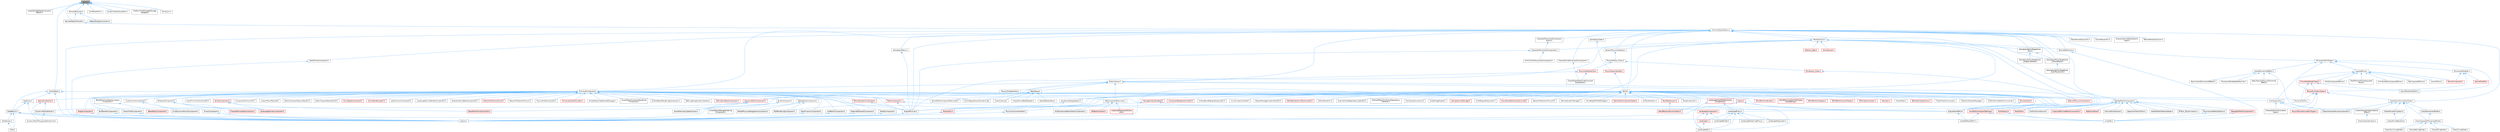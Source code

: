 digraph "Async.h"
{
 // INTERACTIVE_SVG=YES
 // LATEX_PDF_SIZE
  bgcolor="transparent";
  edge [fontname=Helvetica,fontsize=10,labelfontname=Helvetica,labelfontsize=10];
  node [fontname=Helvetica,fontsize=10,shape=box,height=0.2,width=0.4];
  Node1 [id="Node000001",label="Async.h",height=0.2,width=0.4,color="gray40", fillcolor="grey60", style="filled", fontcolor="black",tooltip=" "];
  Node1 -> Node2 [id="edge1_Node000001_Node000002",dir="back",color="steelblue1",style="solid",tooltip=" "];
  Node2 [id="Node000002",label="AssetDataTagMapSerialization\lDetails.h",height=0.2,width=0.4,color="grey40", fillcolor="white", style="filled",URL="$d5/d67/AssetDataTagMapSerializationDetails_8h.html",tooltip=" "];
  Node1 -> Node3 [id="edge2_Node000001_Node000003",dir="back",color="steelblue1",style="solid",tooltip=" "];
  Node3 [id="Node000003",label="CoreUObject.h",height=0.2,width=0.4,color="grey40", fillcolor="white", style="filled",URL="$d0/ded/CoreUObject_8h.html",tooltip=" "];
  Node3 -> Node4 [id="edge3_Node000003_Node000004",dir="back",color="steelblue1",style="solid",tooltip=" "];
  Node4 [id="Node000004",label="Engine.h",height=0.2,width=0.4,color="grey40", fillcolor="white", style="filled",URL="$d1/d34/Public_2Engine_8h.html",tooltip=" "];
  Node3 -> Node5 [id="edge4_Node000003_Node000005",dir="back",color="steelblue1",style="solid",tooltip=" "];
  Node5 [id="Node000005",label="EngineMinimal.h",height=0.2,width=0.4,color="grey40", fillcolor="white", style="filled",URL="$d0/d2c/EngineMinimal_8h.html",tooltip=" "];
  Node5 -> Node4 [id="edge5_Node000005_Node000004",dir="back",color="steelblue1",style="solid",tooltip=" "];
  Node3 -> Node6 [id="edge6_Node000003_Node000006",dir="back",color="steelblue1",style="solid",tooltip=" "];
  Node6 [id="Node000006",label="SlateBasics.h",height=0.2,width=0.4,color="grey40", fillcolor="white", style="filled",URL="$da/d2f/SlateBasics_8h.html",tooltip=" "];
  Node6 -> Node4 [id="edge7_Node000006_Node000004",dir="back",color="steelblue1",style="solid",tooltip=" "];
  Node6 -> Node7 [id="edge8_Node000006_Node000007",dir="back",color="steelblue1",style="solid",tooltip=" "];
  Node7 [id="Node000007",label="Slate.h",height=0.2,width=0.4,color="grey40", fillcolor="white", style="filled",URL="$d2/dc0/Slate_8h.html",tooltip=" "];
  Node6 -> Node8 [id="edge9_Node000006_Node000008",dir="back",color="steelblue1",style="solid",tooltip=" "];
  Node8 [id="Node000008",label="SlateExtras.h",height=0.2,width=0.4,color="grey40", fillcolor="white", style="filled",URL="$d8/dec/SlateExtras_8h.html",tooltip=" "];
  Node8 -> Node7 [id="edge10_Node000008_Node000007",dir="back",color="steelblue1",style="solid",tooltip=" "];
  Node6 -> Node9 [id="edge11_Node000006_Node000009",dir="back",color="steelblue1",style="solid",tooltip=" "];
  Node9 [id="Node000009",label="UnrealEd.h",height=0.2,width=0.4,color="grey40", fillcolor="white", style="filled",URL="$d2/d5f/UnrealEd_8h.html",tooltip=" "];
  Node3 -> Node10 [id="edge12_Node000003_Node000010",dir="back",color="steelblue1",style="solid",tooltip=" "];
  Node10 [id="Node000010",label="SlateCore.h",height=0.2,width=0.4,color="grey40", fillcolor="white", style="filled",URL="$dc/d03/SlateCore_8h.html",tooltip=" "];
  Node10 -> Node4 [id="edge13_Node000010_Node000004",dir="back",color="steelblue1",style="solid",tooltip=" "];
  Node10 -> Node6 [id="edge14_Node000010_Node000006",dir="back",color="steelblue1",style="solid",tooltip=" "];
  Node1 -> Node11 [id="edge15_Node000001_Node000011",dir="back",color="steelblue1",style="solid",tooltip=" "];
  Node11 [id="Node000011",label="CoroParallelFor.h",height=0.2,width=0.4,color="grey40", fillcolor="white", style="filled",URL="$d2/d05/CoroParallelFor_8h.html",tooltip=" "];
  Node1 -> Node12 [id="edge16_Node000001_Node000012",dir="back",color="steelblue1",style="solid",tooltip=" "];
  Node12 [id="Node000012",label="DynamicMeshSculptTool.h",height=0.2,width=0.4,color="grey40", fillcolor="white", style="filled",URL="$d6/d16/DynamicMeshSculptTool_8h.html",tooltip=" "];
  Node1 -> Node13 [id="edge17_Node000001_Node000013",dir="back",color="steelblue1",style="solid",tooltip=" "];
  Node13 [id="Node000013",label="IPlatformFileManagedStorage\lWrapper.h",height=0.2,width=0.4,color="grey40", fillcolor="white", style="filled",URL="$db/d2e/IPlatformFileManagedStorageWrapper_8h.html",tooltip=" "];
  Node1 -> Node14 [id="edge18_Node000001_Node000014",dir="back",color="steelblue1",style="solid",tooltip=" "];
  Node14 [id="Node000014",label="RemoteExecutor.h",height=0.2,width=0.4,color="grey40", fillcolor="white", style="filled",URL="$d4/dbc/RemoteExecutor_8h.html",tooltip=" "];
  Node14 -> Node15 [id="edge19_Node000014_Node000015",dir="back",color="steelblue1",style="solid",tooltip=" "];
  Node15 [id="Node000015",label="RemoteObjectTransfer.h",height=0.2,width=0.4,color="grey40", fillcolor="white", style="filled",URL="$df/d26/RemoteObjectTransfer_8h.html",tooltip=" "];
  Node15 -> Node16 [id="edge20_Node000015_Node000016",dir="back",color="steelblue1",style="solid",tooltip=" "];
  Node16 [id="Node000016",label="CollisionQueryParams.h",height=0.2,width=0.4,color="grey40", fillcolor="white", style="filled",URL="$d0/d44/CollisionQueryParams_8h.html",tooltip=" "];
  Node16 -> Node17 [id="edge21_Node000016_Node000017",dir="back",color="steelblue1",style="solid",tooltip=" "];
  Node17 [id="Node000017",label="BodyInstance.h",height=0.2,width=0.4,color="grey40", fillcolor="white", style="filled",URL="$d3/d42/BodyInstance_8h.html",tooltip=" "];
  Node17 -> Node18 [id="edge22_Node000017_Node000018",dir="back",color="steelblue1",style="solid",tooltip=" "];
  Node18 [id="Node000018",label="BodySetup.h",height=0.2,width=0.4,color="grey40", fillcolor="white", style="filled",URL="$d8/d7b/BodySetup_8h.html",tooltip=" "];
  Node18 -> Node19 [id="edge23_Node000018_Node000019",dir="back",color="steelblue1",style="solid",tooltip=" "];
  Node19 [id="Node000019",label="ChaosCooking.h",height=0.2,width=0.4,color="grey40", fillcolor="white", style="filled",URL="$de/d88/ChaosCooking_8h.html",tooltip=" "];
  Node18 -> Node20 [id="edge24_Node000018_Node000020",dir="back",color="steelblue1",style="solid",tooltip=" "];
  Node20 [id="Node000020",label="ChaosDerivedDataReader.h",height=0.2,width=0.4,color="grey40", fillcolor="white", style="filled",URL="$de/d70/ChaosDerivedDataReader_8h.html",tooltip=" "];
  Node18 -> Node21 [id="edge25_Node000018_Node000021",dir="back",color="steelblue1",style="solid",tooltip=" "];
  Node21 [id="Node000021",label="DynamicMeshComponent.h",height=0.2,width=0.4,color="red", fillcolor="#FFF0F0", style="filled",URL="$d8/d66/DynamicMeshComponent_8h.html",tooltip=" "];
  Node21 -> Node29 [id="edge26_Node000021_Node000029",dir="back",color="steelblue1",style="solid",tooltip=" "];
  Node29 [id="Node000029",label="DynamicMeshSelector.h",height=0.2,width=0.4,color="grey40", fillcolor="white", style="filled",URL="$dc/d01/DynamicMeshSelector_8h.html",tooltip=" "];
  Node29 -> Node30 [id="edge27_Node000029_Node000030",dir="back",color="steelblue1",style="solid",tooltip=" "];
  Node30 [id="Node000030",label="DynamicMeshPolygroupTransformer.h",height=0.2,width=0.4,color="grey40", fillcolor="white", style="filled",URL="$dc/db2/DynamicMeshPolygroupTransformer_8h.html",tooltip=" "];
  Node21 -> Node93 [id="edge28_Node000021_Node000093",dir="back",color="steelblue1",style="solid",tooltip=" "];
  Node93 [id="Node000093",label="SceneGeometrySpatialCache.h",height=0.2,width=0.4,color="grey40", fillcolor="white", style="filled",URL="$d6/d6f/SceneGeometrySpatialCache_8h.html",tooltip=" "];
  Node18 -> Node94 [id="edge29_Node000018_Node000094",dir="back",color="steelblue1",style="solid",tooltip=" "];
  Node94 [id="Node000094",label="SkeletalBodySetup.h",height=0.2,width=0.4,color="grey40", fillcolor="white", style="filled",URL="$dc/dbc/SkeletalBodySetup_8h.html",tooltip=" "];
  Node17 -> Node95 [id="edge30_Node000017_Node000095",dir="back",color="steelblue1",style="solid",tooltip=" "];
  Node95 [id="Node000095",label="EngineSharedPCH.h",height=0.2,width=0.4,color="grey40", fillcolor="white", style="filled",URL="$dc/dbb/EngineSharedPCH_8h.html",tooltip=" "];
  Node95 -> Node96 [id="edge31_Node000095_Node000096",dir="back",color="steelblue1",style="solid",tooltip=" "];
  Node96 [id="Node000096",label="UnrealEdSharedPCH.h",height=0.2,width=0.4,color="grey40", fillcolor="white", style="filled",URL="$d1/de6/UnrealEdSharedPCH_8h.html",tooltip=" "];
  Node17 -> Node97 [id="edge32_Node000017_Node000097",dir="back",color="steelblue1",style="solid",tooltip=" "];
  Node97 [id="Node000097",label="ISMComponentDescriptor.h",height=0.2,width=0.4,color="grey40", fillcolor="white", style="filled",URL="$dd/d82/ISMComponentDescriptor_8h.html",tooltip=" "];
  Node97 -> Node98 [id="edge33_Node000097_Node000098",dir="back",color="steelblue1",style="solid",tooltip=" "];
  Node98 [id="Node000098",label="HLODInstancedStaticMeshComponent.h",height=0.2,width=0.4,color="grey40", fillcolor="white", style="filled",URL="$dd/d88/HLODInstancedStaticMeshComponent_8h.html",tooltip=" "];
  Node97 -> Node99 [id="edge34_Node000097_Node000099",dir="back",color="steelblue1",style="solid",tooltip=" "];
  Node99 [id="Node000099",label="ISMPartitionActor.h",height=0.2,width=0.4,color="red", fillcolor="#FFF0F0", style="filled",URL="$d8/dac/ISMPartitionActor_8h.html",tooltip=" "];
  Node97 -> Node101 [id="edge35_Node000097_Node000101",dir="back",color="steelblue1",style="solid",tooltip=" "];
  Node101 [id="Node000101",label="InstancedPlacementClient\lInfo.h",height=0.2,width=0.4,color="red", fillcolor="#FFF0F0", style="filled",URL="$d0/d12/InstancedPlacementClientInfo_8h.html",tooltip=" "];
  Node17 -> Node103 [id="edge36_Node000017_Node000103",dir="back",color="steelblue1",style="solid",tooltip=" "];
  Node103 [id="Node000103",label="LandscapeProxy.h",height=0.2,width=0.4,color="grey40", fillcolor="white", style="filled",URL="$db/dae/LandscapeProxy_8h.html",tooltip=" "];
  Node103 -> Node104 [id="edge37_Node000103_Node000104",dir="back",color="steelblue1",style="solid",tooltip=" "];
  Node104 [id="Node000104",label="Landscape.h",height=0.2,width=0.4,color="red", fillcolor="#FFF0F0", style="filled",URL="$d5/dd6/Landscape_8h.html",tooltip=" "];
  Node104 -> Node105 [id="edge38_Node000104_Node000105",dir="back",color="steelblue1",style="solid",tooltip=" "];
  Node105 [id="Node000105",label="LandscapeEdit.h",height=0.2,width=0.4,color="grey40", fillcolor="white", style="filled",URL="$df/d61/LandscapeEdit_8h.html",tooltip=" "];
  Node103 -> Node105 [id="edge39_Node000103_Node000105",dir="back",color="steelblue1",style="solid",tooltip=" "];
  Node103 -> Node110 [id="edge40_Node000103_Node000110",dir="back",color="steelblue1",style="solid",tooltip=" "];
  Node110 [id="Node000110",label="LandscapeRender.h",height=0.2,width=0.4,color="grey40", fillcolor="white", style="filled",URL="$df/d67/LandscapeRender_8h.html",tooltip=" "];
  Node103 -> Node111 [id="edge41_Node000103_Node000111",dir="back",color="steelblue1",style="solid",tooltip=" "];
  Node111 [id="Node000111",label="LandscapeStreamingProxy.h",height=0.2,width=0.4,color="grey40", fillcolor="white", style="filled",URL="$de/d5a/LandscapeStreamingProxy_8h.html",tooltip=" "];
  Node103 -> Node112 [id="edge42_Node000103_Node000112",dir="back",color="steelblue1",style="solid",tooltip=" "];
  Node112 [id="Node000112",label="LandscapeSubsystem.h",height=0.2,width=0.4,color="grey40", fillcolor="white", style="filled",URL="$d7/ddd/LandscapeSubsystem_8h.html",tooltip=" "];
  Node17 -> Node113 [id="edge43_Node000017_Node000113",dir="back",color="steelblue1",style="solid",tooltip=" "];
  Node113 [id="Node000113",label="PhysicsThreadLibrary.h",height=0.2,width=0.4,color="grey40", fillcolor="white", style="filled",URL="$dd/df6/PhysicsThreadLibrary_8h.html",tooltip=" "];
  Node17 -> Node114 [id="edge44_Node000017_Node000114",dir="back",color="steelblue1",style="solid",tooltip=" "];
  Node114 [id="Node000114",label="PrimitiveComponent.h",height=0.2,width=0.4,color="grey40", fillcolor="white", style="filled",URL="$df/d9f/PrimitiveComponent_8h.html",tooltip=" "];
  Node114 -> Node115 [id="edge45_Node000114_Node000115",dir="back",color="steelblue1",style="solid",tooltip=" "];
  Node115 [id="Node000115",label="ActorPrimitiveColorHandler.h",height=0.2,width=0.4,color="grey40", fillcolor="white", style="filled",URL="$d4/d72/ActorPrimitiveColorHandler_8h.html",tooltip=" "];
  Node114 -> Node116 [id="edge46_Node000114_Node000116",dir="back",color="steelblue1",style="solid",tooltip=" "];
  Node116 [id="Node000116",label="ArrowComponent.h",height=0.2,width=0.4,color="grey40", fillcolor="white", style="filled",URL="$db/d35/ArrowComponent_8h.html",tooltip=" "];
  Node116 -> Node4 [id="edge47_Node000116_Node000004",dir="back",color="steelblue1",style="solid",tooltip=" "];
  Node114 -> Node117 [id="edge48_Node000114_Node000117",dir="back",color="steelblue1",style="solid",tooltip=" "];
  Node117 [id="Node000117",label="AsyncRegisterLevelContext.cpp",height=0.2,width=0.4,color="grey40", fillcolor="white", style="filled",URL="$da/df8/AsyncRegisterLevelContext_8cpp.html",tooltip=" "];
  Node114 -> Node118 [id="edge49_Node000114_Node000118",dir="back",color="steelblue1",style="solid",tooltip=" "];
  Node118 [id="Node000118",label="BakedShallowWaterSimulation\lComponent.h",height=0.2,width=0.4,color="grey40", fillcolor="white", style="filled",URL="$d4/dbc/BakedShallowWaterSimulationComponent_8h.html",tooltip=" "];
  Node118 -> Node119 [id="edge50_Node000118_Node000119",dir="back",color="steelblue1",style="solid",tooltip=" "];
  Node119 [id="Node000119",label="WaterBodyComponent.h",height=0.2,width=0.4,color="red", fillcolor="#FFF0F0", style="filled",URL="$db/d59/WaterBodyComponent_8h.html",tooltip=" "];
  Node114 -> Node132 [id="edge51_Node000114_Node000132",dir="back",color="steelblue1",style="solid",tooltip=" "];
  Node132 [id="Node000132",label="BillboardComponent.h",height=0.2,width=0.4,color="grey40", fillcolor="white", style="filled",URL="$db/d72/BillboardComponent_8h.html",tooltip=" "];
  Node132 -> Node133 [id="edge52_Node000132_Node000133",dir="back",color="steelblue1",style="solid",tooltip=" "];
  Node133 [id="Node000133",label="ChaosDeformableSolverActor.h",height=0.2,width=0.4,color="red", fillcolor="#FFF0F0", style="filled",URL="$d2/de9/ChaosDeformableSolverActor_8h.html",tooltip=" "];
  Node132 -> Node4 [id="edge53_Node000132_Node000004",dir="back",color="steelblue1",style="solid",tooltip=" "];
  Node114 -> Node137 [id="edge54_Node000114_Node000137",dir="back",color="steelblue1",style="solid",tooltip=" "];
  Node137 [id="Node000137",label="BrushComponent.h",height=0.2,width=0.4,color="grey40", fillcolor="white", style="filled",URL="$d0/d9c/BrushComponent_8h.html",tooltip=" "];
  Node137 -> Node4 [id="edge55_Node000137_Node000004",dir="back",color="steelblue1",style="solid",tooltip=" "];
  Node137 -> Node93 [id="edge56_Node000137_Node000093",dir="back",color="steelblue1",style="solid",tooltip=" "];
  Node114 -> Node138 [id="edge57_Node000114_Node000138",dir="back",color="steelblue1",style="solid",tooltip=" "];
  Node138 [id="Node000138",label="ClusterUnionComponent.h",height=0.2,width=0.4,color="grey40", fillcolor="white", style="filled",URL="$d0/d16/ClusterUnionComponent_8h.html",tooltip=" "];
  Node138 -> Node139 [id="edge58_Node000138_Node000139",dir="back",color="steelblue1",style="solid",tooltip=" "];
  Node139 [id="Node000139",label="ClusterUnionVehicleComponent.h",height=0.2,width=0.4,color="grey40", fillcolor="white", style="filled",URL="$dd/deb/ClusterUnionVehicleComponent_8h.html",tooltip=" "];
  Node114 -> Node140 [id="edge59_Node000114_Node000140",dir="back",color="steelblue1",style="solid",tooltip=" "];
  Node140 [id="Node000140",label="ComponentCollisionUtil.h",height=0.2,width=0.4,color="grey40", fillcolor="white", style="filled",URL="$d9/d1c/ComponentCollisionUtil_8h.html",tooltip=" "];
  Node114 -> Node141 [id="edge60_Node000114_Node000141",dir="back",color="steelblue1",style="solid",tooltip=" "];
  Node141 [id="Node000141",label="CustomPhysXPayload.h",height=0.2,width=0.4,color="grey40", fillcolor="white", style="filled",URL="$d3/d90/CustomPhysXPayload_8h.html",tooltip=" "];
  Node114 -> Node142 [id="edge61_Node000114_Node000142",dir="back",color="steelblue1",style="solid",tooltip=" "];
  Node142 [id="Node000142",label="DebugDrawComponent.h",height=0.2,width=0.4,color="grey40", fillcolor="white", style="filled",URL="$d9/dae/DebugDrawComponent_8h.html",tooltip=" "];
  Node142 -> Node143 [id="edge62_Node000142_Node000143",dir="back",color="steelblue1",style="solid",tooltip=" "];
  Node143 [id="Node000143",label="EQSRenderingComponent.h",height=0.2,width=0.4,color="grey40", fillcolor="white", style="filled",URL="$df/d63/EQSRenderingComponent_8h.html",tooltip=" "];
  Node142 -> Node144 [id="edge63_Node000142_Node000144",dir="back",color="steelblue1",style="solid",tooltip=" "];
  Node144 [id="Node000144",label="PathedPhysicsDebugDrawComponent.h",height=0.2,width=0.4,color="grey40", fillcolor="white", style="filled",URL="$d9/dd8/PathedPhysicsDebugDrawComponent_8h.html",tooltip=" "];
  Node142 -> Node145 [id="edge64_Node000142_Node000145",dir="back",color="steelblue1",style="solid",tooltip=" "];
  Node145 [id="Node000145",label="SmartObjectDebugRendering\lComponent.h",height=0.2,width=0.4,color="grey40", fillcolor="white", style="filled",URL="$d2/db9/SmartObjectDebugRenderingComponent_8h.html",tooltip=" "];
  Node114 -> Node146 [id="edge65_Node000114_Node000146",dir="back",color="steelblue1",style="solid",tooltip=" "];
  Node146 [id="Node000146",label="DrawFrustumComponent.h",height=0.2,width=0.4,color="grey40", fillcolor="white", style="filled",URL="$db/d24/DrawFrustumComponent_8h.html",tooltip=" "];
  Node146 -> Node4 [id="edge66_Node000146_Node000004",dir="back",color="steelblue1",style="solid",tooltip=" "];
  Node114 -> Node147 [id="edge67_Node000114_Node000147",dir="back",color="steelblue1",style="solid",tooltip=" "];
  Node147 [id="Node000147",label="EditorComponentSourceFactory.h",height=0.2,width=0.4,color="grey40", fillcolor="white", style="filled",URL="$d4/d35/EditorComponentSourceFactory_8h.html",tooltip=" "];
  Node114 -> Node148 [id="edge68_Node000114_Node000148",dir="back",color="steelblue1",style="solid",tooltip=" "];
  Node148 [id="Node000148",label="EditorViewportSelectability.h",height=0.2,width=0.4,color="grey40", fillcolor="white", style="filled",URL="$d0/da6/EditorViewportSelectability_8h.html",tooltip=" "];
  Node114 -> Node5 [id="edge69_Node000114_Node000005",dir="back",color="steelblue1",style="solid",tooltip=" "];
  Node114 -> Node95 [id="edge70_Node000114_Node000095",dir="back",color="steelblue1",style="solid",tooltip=" "];
  Node114 -> Node149 [id="edge71_Node000114_Node000149",dir="back",color="steelblue1",style="solid",tooltip=" "];
  Node149 [id="Node000149",label="FloorQueryUtils.h",height=0.2,width=0.4,color="grey40", fillcolor="white", style="filled",URL="$df/d2a/FloorQueryUtils_8h.html",tooltip=" "];
  Node149 -> Node150 [id="edge72_Node000149_Node000150",dir="back",color="steelblue1",style="solid",tooltip=" "];
  Node150 [id="Node000150",label="ChaosCharacterMoverComponent.h",height=0.2,width=0.4,color="grey40", fillcolor="white", style="filled",URL="$d5/dd2/ChaosCharacterMoverComponent_8h.html",tooltip=" "];
  Node149 -> Node151 [id="edge73_Node000149_Node000151",dir="back",color="steelblue1",style="solid",tooltip=" "];
  Node151 [id="Node000151",label="CharacterMoverSimulation\lTypes.h",height=0.2,width=0.4,color="grey40", fillcolor="white", style="filled",URL="$df/dcc/CharacterMoverSimulationTypes_8h.html",tooltip=" "];
  Node149 -> Node152 [id="edge74_Node000149_Node000152",dir="back",color="steelblue1",style="solid",tooltip=" "];
  Node152 [id="Node000152",label="PhysicsMoverSimulationTypes.h",height=0.2,width=0.4,color="red", fillcolor="#FFF0F0", style="filled",URL="$d1/d2f/PhysicsMoverSimulationTypes_8h.html",tooltip=" "];
  Node114 -> Node162 [id="edge75_Node000114_Node000162",dir="back",color="steelblue1",style="solid",tooltip=" "];
  Node162 [id="Node000162",label="GeometrySelector.h",height=0.2,width=0.4,color="red", fillcolor="#FFF0F0", style="filled",URL="$d5/d67/GeometrySelector_8h.html",tooltip=" "];
  Node162 -> Node30 [id="edge76_Node000162_Node000030",dir="back",color="steelblue1",style="solid",tooltip=" "];
  Node162 -> Node29 [id="edge77_Node000162_Node000029",dir="back",color="steelblue1",style="solid",tooltip=" "];
  Node114 -> Node170 [id="edge78_Node000114_Node000170",dir="back",color="steelblue1",style="solid",tooltip=" "];
  Node170 [id="Node000170",label="GizmoBaseComponent.h",height=0.2,width=0.4,color="red", fillcolor="#FFF0F0", style="filled",URL="$db/dfd/GizmoBaseComponent_8h.html",tooltip=" "];
  Node114 -> Node177 [id="edge79_Node000114_Node000177",dir="back",color="steelblue1",style="solid",tooltip=" "];
  Node177 [id="Node000177",label="GizmoRenderingUtil.h",height=0.2,width=0.4,color="red", fillcolor="#FFF0F0", style="filled",URL="$d0/d40/GizmoRenderingUtil_8h.html",tooltip=" "];
  Node114 -> Node97 [id="edge80_Node000114_Node000097",dir="back",color="steelblue1",style="solid",tooltip=" "];
  Node114 -> Node196 [id="edge81_Node000114_Node000196",dir="back",color="steelblue1",style="solid",tooltip=" "];
  Node196 [id="Node000196",label="LakeCollisionComponent.h",height=0.2,width=0.4,color="grey40", fillcolor="white", style="filled",URL="$d6/d05/LakeCollisionComponent_8h.html",tooltip=" "];
  Node114 -> Node197 [id="edge82_Node000114_Node000197",dir="back",color="steelblue1",style="solid",tooltip=" "];
  Node197 [id="Node000197",label="LandscapeComponent.h",height=0.2,width=0.4,color="red", fillcolor="#FFF0F0", style="filled",URL="$d4/dba/LandscapeComponent_8h.html",tooltip=" "];
  Node197 -> Node104 [id="edge83_Node000197_Node000104",dir="back",color="steelblue1",style="solid",tooltip=" "];
  Node197 -> Node105 [id="edge84_Node000197_Node000105",dir="back",color="steelblue1",style="solid",tooltip=" "];
  Node197 -> Node110 [id="edge85_Node000197_Node000110",dir="back",color="steelblue1",style="solid",tooltip=" "];
  Node114 -> Node199 [id="edge86_Node000114_Node000199",dir="back",color="steelblue1",style="solid",tooltip=" "];
  Node199 [id="Node000199",label="LandscapeGizmoRenderComponent.h",height=0.2,width=0.4,color="grey40", fillcolor="white", style="filled",URL="$d0/d84/LandscapeGizmoRenderComponent_8h.html",tooltip=" "];
  Node114 -> Node200 [id="edge87_Node000114_Node000200",dir="back",color="steelblue1",style="solid",tooltip=" "];
  Node200 [id="Node000200",label="LandscapeHeightfieldCollision\lComponent.h",height=0.2,width=0.4,color="red", fillcolor="#FFF0F0", style="filled",URL="$d2/d06/LandscapeHeightfieldCollisionComponent_8h.html",tooltip=" "];
  Node200 -> Node105 [id="edge88_Node000200_Node000105",dir="back",color="steelblue1",style="solid",tooltip=" "];
  Node200 -> Node103 [id="edge89_Node000200_Node000103",dir="back",color="steelblue1",style="solid",tooltip=" "];
  Node114 -> Node202 [id="edge90_Node000114_Node000202",dir="back",color="steelblue1",style="solid",tooltip=" "];
  Node202 [id="Node000202",label="LandscapeSplinesComponent.h",height=0.2,width=0.4,color="red", fillcolor="#FFF0F0", style="filled",URL="$d4/d7e/LandscapeSplinesComponent_8h.html",tooltip=" "];
  Node114 -> Node205 [id="edge91_Node000114_Node000205",dir="back",color="steelblue1",style="solid",tooltip=" "];
  Node205 [id="Node000205",label="LineBatchComponent.h",height=0.2,width=0.4,color="grey40", fillcolor="white", style="filled",URL="$d4/dd8/LineBatchComponent_8h.html",tooltip=" "];
  Node205 -> Node4 [id="edge92_Node000205_Node000004",dir="back",color="steelblue1",style="solid",tooltip=" "];
  Node114 -> Node206 [id="edge93_Node000114_Node000206",dir="back",color="steelblue1",style="solid",tooltip=" "];
  Node206 [id="Node000206",label="MaterialBillboardComponent.h",height=0.2,width=0.4,color="grey40", fillcolor="white", style="filled",URL="$d0/d98/MaterialBillboardComponent_8h.html",tooltip=" "];
  Node206 -> Node4 [id="edge94_Node000206_Node000004",dir="back",color="steelblue1",style="solid",tooltip=" "];
  Node114 -> Node207 [id="edge95_Node000114_Node000207",dir="back",color="steelblue1",style="solid",tooltip=" "];
  Node207 [id="Node000207",label="MeshComponent.h",height=0.2,width=0.4,color="red", fillcolor="#FFF0F0", style="filled",URL="$dd/d57/MeshComponent_8h.html",tooltip=" "];
  Node207 -> Node5 [id="edge96_Node000207_Node000005",dir="back",color="steelblue1",style="solid",tooltip=" "];
  Node207 -> Node95 [id="edge97_Node000207_Node000095",dir="back",color="steelblue1",style="solid",tooltip=" "];
  Node114 -> Node382 [id="edge98_Node000114_Node000382",dir="back",color="steelblue1",style="solid",tooltip=" "];
  Node382 [id="Node000382",label="ModelComponent.h",height=0.2,width=0.4,color="grey40", fillcolor="white", style="filled",URL="$d9/d34/ModelComponent_8h.html",tooltip=" "];
  Node382 -> Node4 [id="edge99_Node000382_Node000004",dir="back",color="steelblue1",style="solid",tooltip=" "];
  Node114 -> Node383 [id="edge100_Node000114_Node000383",dir="back",color="steelblue1",style="solid",tooltip=" "];
  Node383 [id="Node000383",label="ModularVehicleBaseComponent.h",height=0.2,width=0.4,color="grey40", fillcolor="white", style="filled",URL="$d3/dc7/ModularVehicleBaseComponent_8h.html",tooltip=" "];
  Node114 -> Node384 [id="edge101_Node000114_Node000384",dir="back",color="steelblue1",style="solid",tooltip=" "];
  Node384 [id="Node000384",label="MovementUtils.h",height=0.2,width=0.4,color="grey40", fillcolor="white", style="filled",URL="$d0/d54/MovementUtils_8h.html",tooltip=" "];
  Node114 -> Node385 [id="edge102_Node000114_Node000385",dir="back",color="steelblue1",style="solid",tooltip=" "];
  Node385 [id="Node000385",label="NetworkPredictionDriver.h",height=0.2,width=0.4,color="red", fillcolor="#FFF0F0", style="filled",URL="$d4/db2/NetworkPredictionDriver_8h.html",tooltip=" "];
  Node114 -> Node392 [id="edge103_Node000114_Node000392",dir="back",color="steelblue1",style="solid",tooltip=" "];
  Node392 [id="Node000392",label="NetworkPredictionPhysics.h",height=0.2,width=0.4,color="grey40", fillcolor="white", style="filled",URL="$d8/dee/NetworkPredictionPhysics_8h.html",tooltip=" "];
  Node114 -> Node393 [id="edge104_Node000114_Node000393",dir="back",color="steelblue1",style="solid",tooltip=" "];
  Node393 [id="Node000393",label="ParticleSystemComponent.h",height=0.2,width=0.4,color="red", fillcolor="#FFF0F0", style="filled",URL="$d4/d17/ParticleSystemComponent_8h.html",tooltip=" "];
  Node393 -> Node5 [id="edge105_Node000393_Node000005",dir="back",color="steelblue1",style="solid",tooltip=" "];
  Node114 -> Node401 [id="edge106_Node000114_Node000401",dir="back",color="steelblue1",style="solid",tooltip=" "];
  Node401 [id="Node000401",label="PhysicsFieldComponent.h",height=0.2,width=0.4,color="grey40", fillcolor="white", style="filled",URL="$dd/d76/PhysicsFieldComponent_8h.html",tooltip=" "];
  Node114 -> Node402 [id="edge107_Node000114_Node000402",dir="back",color="steelblue1",style="solid",tooltip=" "];
  Node402 [id="Node000402",label="PrimitiveSceneProxyDesc.h",height=0.2,width=0.4,color="red", fillcolor="#FFF0F0", style="filled",URL="$d8/d20/PrimitiveSceneProxyDesc_8h.html",tooltip=" "];
  Node114 -> Node407 [id="edge108_Node000114_Node000407",dir="back",color="steelblue1",style="solid",tooltip=" "];
  Node407 [id="Node000407",label="ShapeComponent.h",height=0.2,width=0.4,color="red", fillcolor="#FFF0F0", style="filled",URL="$d4/d4b/ShapeComponent_8h.html",tooltip=" "];
  Node407 -> Node4 [id="edge109_Node000407_Node000004",dir="back",color="steelblue1",style="solid",tooltip=" "];
  Node114 -> Node415 [id="edge110_Node000114_Node000415",dir="back",color="steelblue1",style="solid",tooltip=" "];
  Node415 [id="Node000415",label="SimpleStreamableAssetManager.h",height=0.2,width=0.4,color="grey40", fillcolor="white", style="filled",URL="$df/d02/SimpleStreamableAssetManager_8h.html",tooltip=" "];
  Node114 -> Node416 [id="edge111_Node000114_Node000416",dir="back",color="steelblue1",style="solid",tooltip=" "];
  Node416 [id="Node000416",label="SmartObjectContainerRendering\lComponent.h",height=0.2,width=0.4,color="grey40", fillcolor="white", style="filled",URL="$d8/d15/SmartObjectContainerRenderingComponent_8h.html",tooltip=" "];
  Node114 -> Node417 [id="edge112_Node000114_Node000417",dir="back",color="steelblue1",style="solid",tooltip=" "];
  Node417 [id="Node000417",label="SmartObjectRenderingComponent.h",height=0.2,width=0.4,color="grey40", fillcolor="white", style="filled",URL="$da/d17/SmartObjectRenderingComponent_8h.html",tooltip=" "];
  Node114 -> Node418 [id="edge113_Node000114_Node000418",dir="back",color="steelblue1",style="solid",tooltip=" "];
  Node418 [id="Node000418",label="SplineComponent.h",height=0.2,width=0.4,color="red", fillcolor="#FFF0F0", style="filled",URL="$d3/d00/SplineComponent_8h.html",tooltip=" "];
  Node418 -> Node63 [id="edge114_Node000418_Node000063",dir="back",color="steelblue1",style="solid",tooltip=" "];
  Node63 [id="Node000063",label="BaseMeshFromSplinesTool.h",height=0.2,width=0.4,color="red", fillcolor="#FFF0F0", style="filled",URL="$da/d31/BaseMeshFromSplinesTool_8h.html",tooltip=" "];
  Node418 -> Node202 [id="edge115_Node000418_Node000202",dir="back",color="steelblue1",style="solid",tooltip=" "];
  Node114 -> Node429 [id="edge116_Node000114_Node000429",dir="back",color="steelblue1",style="solid",tooltip=" "];
  Node429 [id="Node000429",label="SplineMeshComponentDescriptor.h",height=0.2,width=0.4,color="grey40", fillcolor="white", style="filled",URL="$d1/d6f/SplineMeshComponentDescriptor_8h.html",tooltip=" "];
  Node114 -> Node430 [id="edge117_Node000114_Node000430",dir="back",color="steelblue1",style="solid",tooltip=" "];
  Node430 [id="Node000430",label="StaticLightingSystemInterface.h",height=0.2,width=0.4,color="grey40", fillcolor="white", style="filled",URL="$da/d21/StaticLightingSystemInterface_8h.html",tooltip=" "];
  Node114 -> Node431 [id="edge118_Node000114_Node000431",dir="back",color="steelblue1",style="solid",tooltip=" "];
  Node431 [id="Node000431",label="TextRenderComponent.h",height=0.2,width=0.4,color="grey40", fillcolor="white", style="filled",URL="$dd/d07/TextRenderComponent_8h.html",tooltip=" "];
  Node431 -> Node4 [id="edge119_Node000431_Node000004",dir="back",color="steelblue1",style="solid",tooltip=" "];
  Node114 -> Node432 [id="edge120_Node000114_Node000432",dir="back",color="steelblue1",style="solid",tooltip=" "];
  Node432 [id="Node000432",label="VectorFieldComponent.h",height=0.2,width=0.4,color="grey40", fillcolor="white", style="filled",URL="$d1/d45/VectorFieldComponent_8h.html",tooltip=" "];
  Node432 -> Node4 [id="edge121_Node000432_Node000004",dir="back",color="steelblue1",style="solid",tooltip=" "];
  Node114 -> Node433 [id="edge122_Node000114_Node000433",dir="back",color="steelblue1",style="solid",tooltip=" "];
  Node433 [id="Node000433",label="VehicleSimBaseComponent.h",height=0.2,width=0.4,color="red", fillcolor="#FFF0F0", style="filled",URL="$d3/db2/VehicleSimBaseComponent_8h.html",tooltip=" "];
  Node17 -> Node429 [id="edge123_Node000017_Node000429",dir="back",color="steelblue1",style="solid",tooltip=" "];
  Node16 -> Node443 [id="edge124_Node000016_Node000443",dir="back",color="steelblue1",style="solid",tooltip=" "];
  Node443 [id="Node000443",label="ChaosMoverQueryUtils.h",height=0.2,width=0.4,color="grey40", fillcolor="white", style="filled",URL="$db/d6a/ChaosMoverQueryUtils_8h.html",tooltip=" "];
  Node16 -> Node444 [id="edge125_Node000016_Node000444",dir="back",color="steelblue1",style="solid",tooltip=" "];
  Node444 [id="Node000444",label="ChaosMoverSimulationTypes.h",height=0.2,width=0.4,color="grey40", fillcolor="white", style="filled",URL="$d5/de5/ChaosMoverSimulationTypes_8h.html",tooltip=" "];
  Node444 -> Node445 [id="edge126_Node000444_Node000445",dir="back",color="steelblue1",style="solid",tooltip=" "];
  Node445 [id="Node000445",label="ChaosCharacterApplyVelocity\lEffect.h",height=0.2,width=0.4,color="grey40", fillcolor="white", style="filled",URL="$d9/db6/ChaosCharacterApplyVelocityEffect_8h.html",tooltip=" "];
  Node445 -> Node446 [id="edge127_Node000445_Node000446",dir="back",color="steelblue1",style="solid",tooltip=" "];
  Node446 [id="Node000446",label="ChaosCharacterInputs.h",height=0.2,width=0.4,color="grey40", fillcolor="white", style="filled",URL="$de/dde/ChaosCharacterInputs_8h.html",tooltip=" "];
  Node444 -> Node447 [id="edge128_Node000444_Node000447",dir="back",color="steelblue1",style="solid",tooltip=" "];
  Node447 [id="Node000447",label="ChaosCharacterMovementMode.h",height=0.2,width=0.4,color="grey40", fillcolor="white", style="filled",URL="$d2/d17/ChaosCharacterMovementMode_8h.html",tooltip=" "];
  Node447 -> Node448 [id="edge129_Node000447_Node000448",dir="back",color="steelblue1",style="solid",tooltip=" "];
  Node448 [id="Node000448",label="ChaosFallingMode.h",height=0.2,width=0.4,color="grey40", fillcolor="white", style="filled",URL="$dd/d96/ChaosFallingMode_8h.html",tooltip=" "];
  Node447 -> Node449 [id="edge130_Node000447_Node000449",dir="back",color="steelblue1",style="solid",tooltip=" "];
  Node449 [id="Node000449",label="ChaosFlyingMode.h",height=0.2,width=0.4,color="grey40", fillcolor="white", style="filled",URL="$db/dc0/ChaosFlyingMode_8h.html",tooltip=" "];
  Node447 -> Node450 [id="edge131_Node000447_Node000450",dir="back",color="steelblue1",style="solid",tooltip=" "];
  Node450 [id="Node000450",label="ChaosSwimmingMode.h",height=0.2,width=0.4,color="grey40", fillcolor="white", style="filled",URL="$da/d25/ChaosSwimmingMode_8h.html",tooltip=" "];
  Node447 -> Node451 [id="edge132_Node000447_Node000451",dir="back",color="steelblue1",style="solid",tooltip=" "];
  Node451 [id="Node000451",label="ChaosWalkingMode.h",height=0.2,width=0.4,color="grey40", fillcolor="white", style="filled",URL="$da/dcd/ChaosWalkingMode_8h.html",tooltip=" "];
  Node444 -> Node150 [id="edge133_Node000444_Node000150",dir="back",color="steelblue1",style="solid",tooltip=" "];
  Node444 -> Node452 [id="edge134_Node000444_Node000452",dir="back",color="steelblue1",style="solid",tooltip=" "];
  Node452 [id="Node000452",label="ChaosMovementMode.h",height=0.2,width=0.4,color="grey40", fillcolor="white", style="filled",URL="$d4/dae/ChaosMovementMode_8h.html",tooltip=" "];
  Node452 -> Node447 [id="edge135_Node000452_Node000447",dir="back",color="steelblue1",style="solid",tooltip=" "];
  Node444 -> Node453 [id="edge136_Node000444_Node000453",dir="back",color="steelblue1",style="solid",tooltip=" "];
  Node453 [id="Node000453",label="ChaosMoverBackend.h",height=0.2,width=0.4,color="grey40", fillcolor="white", style="filled",URL="$de/d0f/ChaosMoverBackend_8h.html",tooltip=" "];
  Node444 -> Node454 [id="edge137_Node000444_Node000454",dir="back",color="steelblue1",style="solid",tooltip=" "];
  Node454 [id="Node000454",label="ChaosMoverSimulation.h",height=0.2,width=0.4,color="grey40", fillcolor="white", style="filled",URL="$d4/d18/ChaosMoverSimulation_8h.html",tooltip=" "];
  Node454 -> Node453 [id="edge138_Node000454_Node000453",dir="back",color="steelblue1",style="solid",tooltip=" "];
  Node16 -> Node455 [id="edge139_Node000016_Node000455",dir="back",color="steelblue1",style="solid",tooltip=" "];
  Node455 [id="Node000455",label="ChaosVehicleMovementComponent.h",height=0.2,width=0.4,color="grey40", fillcolor="white", style="filled",URL="$dc/dfc/ChaosVehicleMovementComponent_8h.html",tooltip=" "];
  Node455 -> Node456 [id="edge140_Node000455_Node000456",dir="back",color="steelblue1",style="solid",tooltip=" "];
  Node456 [id="Node000456",label="ChaosWheeledVehicleMovement\lComponent.h",height=0.2,width=0.4,color="grey40", fillcolor="white", style="filled",URL="$dc/d77/ChaosWheeledVehicleMovementComponent_8h.html",tooltip=" "];
  Node16 -> Node457 [id="edge141_Node000016_Node000457",dir="back",color="steelblue1",style="solid",tooltip=" "];
  Node457 [id="Node000457",label="CharacterMovementComponent\lAsync.h",height=0.2,width=0.4,color="grey40", fillcolor="white", style="filled",URL="$d4/dde/CharacterMovementComponentAsync_8h.html",tooltip=" "];
  Node457 -> Node458 [id="edge142_Node000457_Node000458",dir="back",color="steelblue1",style="solid",tooltip=" "];
  Node458 [id="Node000458",label="CharacterMovementComponent.h",height=0.2,width=0.4,color="grey40", fillcolor="white", style="filled",URL="$d8/d84/CharacterMovementComponent_8h.html",tooltip=" "];
  Node458 -> Node459 [id="edge143_Node000458_Node000459",dir="back",color="steelblue1",style="solid",tooltip=" "];
  Node459 [id="Node000459",label="ArchVisCharMovementComponent.h",height=0.2,width=0.4,color="grey40", fillcolor="white", style="filled",URL="$db/dfd/ArchVisCharMovementComponent_8h.html",tooltip=" "];
  Node458 -> Node5 [id="edge144_Node000458_Node000005",dir="back",color="steelblue1",style="solid",tooltip=" "];
  Node16 -> Node4 [id="edge145_Node000016_Node000004",dir="back",color="steelblue1",style="solid",tooltip=" "];
  Node16 -> Node5 [id="edge146_Node000016_Node000005",dir="back",color="steelblue1",style="solid",tooltip=" "];
  Node16 -> Node95 [id="edge147_Node000016_Node000095",dir="back",color="steelblue1",style="solid",tooltip=" "];
  Node16 -> Node460 [id="edge148_Node000016_Node000460",dir="back",color="steelblue1",style="solid",tooltip=" "];
  Node460 [id="Node000460",label="GameplayAbilityTargetActor\l_GroundTrace.h",height=0.2,width=0.4,color="grey40", fillcolor="white", style="filled",URL="$d8/daf/GameplayAbilityTargetActor__GroundTrace_8h.html",tooltip=" "];
  Node460 -> Node461 [id="edge149_Node000460_Node000461",dir="back",color="steelblue1",style="solid",tooltip=" "];
  Node461 [id="Node000461",label="GameplayAbilityTargetActor\l_ActorPlacement.h",height=0.2,width=0.4,color="grey40", fillcolor="white", style="filled",URL="$d5/d60/GameplayAbilityTargetActor__ActorPlacement_8h.html",tooltip=" "];
  Node16 -> Node462 [id="edge150_Node000016_Node000462",dir="back",color="steelblue1",style="solid",tooltip=" "];
  Node462 [id="Node000462",label="GameplayAbilityTargetActor\l_Trace.h",height=0.2,width=0.4,color="grey40", fillcolor="white", style="filled",URL="$d6/d1b/GameplayAbilityTargetActor__Trace_8h.html",tooltip=" "];
  Node462 -> Node460 [id="edge151_Node000462_Node000460",dir="back",color="steelblue1",style="solid",tooltip=" "];
  Node462 -> Node463 [id="edge152_Node000462_Node000463",dir="back",color="steelblue1",style="solid",tooltip=" "];
  Node463 [id="Node000463",label="GameplayAbilityTargetActor\l_SingleLineTrace.h",height=0.2,width=0.4,color="grey40", fillcolor="white", style="filled",URL="$dc/d15/GameplayAbilityTargetActor__SingleLineTrace_8h.html",tooltip=" "];
  Node16 -> Node464 [id="edge153_Node000016_Node000464",dir="back",color="steelblue1",style="solid",tooltip=" "];
  Node464 [id="Node000464",label="GameplayStatics.h",height=0.2,width=0.4,color="grey40", fillcolor="white", style="filled",URL="$d9/dc8/GameplayStatics_8h.html",tooltip=" "];
  Node464 -> Node5 [id="edge154_Node000464_Node000005",dir="back",color="steelblue1",style="solid",tooltip=" "];
  Node16 -> Node465 [id="edge155_Node000016_Node000465",dir="back",color="steelblue1",style="solid",tooltip=" "];
  Node465 [id="Node000465",label="GenericPhysicsInterface.h",height=0.2,width=0.4,color="grey40", fillcolor="white", style="filled",URL="$d6/de8/GenericPhysicsInterface_8h.html",tooltip=" "];
  Node465 -> Node466 [id="edge156_Node000465_Node000466",dir="back",color="steelblue1",style="solid",tooltip=" "];
  Node466 [id="Node000466",label="PhysInterface_Chaos.h",height=0.2,width=0.4,color="grey40", fillcolor="white", style="filled",URL="$da/d0d/PhysInterface__Chaos_8h.html",tooltip=" "];
  Node466 -> Node467 [id="edge157_Node000466_Node000467",dir="back",color="steelblue1",style="solid",tooltip=" "];
  Node467 [id="Node000467",label="PhysScene_Chaos.h",height=0.2,width=0.4,color="red", fillcolor="#FFF0F0", style="filled",URL="$d7/dc5/PhysScene__Chaos_8h.html",tooltip=" "];
  Node467 -> Node468 [id="edge158_Node000467_Node000468",dir="back",color="steelblue1",style="solid",tooltip=" "];
  Node468 [id="Node000468",label="NetworkPhysicsComponent.h",height=0.2,width=0.4,color="red", fillcolor="#FFF0F0", style="filled",URL="$d5/dcb/NetworkPhysicsComponent_8h.html",tooltip=" "];
  Node466 -> Node476 [id="edge159_Node000466_Node000476",dir="back",color="steelblue1",style="solid",tooltip=" "];
  Node476 [id="Node000476",label="PhysicsInterfaceCore.h",height=0.2,width=0.4,color="red", fillcolor="#FFF0F0", style="filled",URL="$d7/d7e/PhysicsInterfaceCore_8h.html",tooltip=" "];
  Node476 -> Node17 [id="edge160_Node000476_Node000017",dir="back",color="steelblue1",style="solid",tooltip=" "];
  Node476 -> Node456 [id="edge161_Node000476_Node000456",dir="back",color="steelblue1",style="solid",tooltip=" "];
  Node16 -> Node510 [id="edge162_Node000016_Node000510",dir="back",color="steelblue1",style="solid",tooltip=" "];
  Node510 [id="Node000510",label="KismetTraceUtils.h",height=0.2,width=0.4,color="grey40", fillcolor="white", style="filled",URL="$d6/d3a/KismetTraceUtils_8h.html",tooltip=" "];
  Node16 -> Node471 [id="edge163_Node000016_Node000471",dir="back",color="steelblue1",style="solid",tooltip=" "];
  Node471 [id="Node000471",label="ModularVehicleDefaultAsync\lInput.h",height=0.2,width=0.4,color="grey40", fillcolor="white", style="filled",URL="$d5/df8/ModularVehicleDefaultAsyncInput_8h.html",tooltip=" "];
  Node16 -> Node511 [id="edge164_Node000016_Node000511",dir="back",color="steelblue1",style="solid",tooltip=" "];
  Node511 [id="Node000511",label="MovementUtilsTypes.h",height=0.2,width=0.4,color="grey40", fillcolor="white", style="filled",URL="$dd/d05/MovementUtilsTypes_8h.html",tooltip=" "];
  Node511 -> Node512 [id="edge165_Node000511_Node000512",dir="back",color="steelblue1",style="solid",tooltip=" "];
  Node512 [id="Node000512",label="AsyncMovementUtils.h",height=0.2,width=0.4,color="grey40", fillcolor="white", style="filled",URL="$d4/d3a/AsyncMovementUtils_8h.html",tooltip=" "];
  Node511 -> Node149 [id="edge166_Node000511_Node000149",dir="back",color="steelblue1",style="solid",tooltip=" "];
  Node511 -> Node513 [id="edge167_Node000511_Node000513",dir="back",color="steelblue1",style="solid",tooltip=" "];
  Node513 [id="Node000513",label="InstantMovementEffect.h",height=0.2,width=0.4,color="grey40", fillcolor="white", style="filled",URL="$d3/d6c/InstantMovementEffect_8h.html",tooltip=" "];
  Node513 -> Node514 [id="edge168_Node000513_Node000514",dir="back",color="steelblue1",style="solid",tooltip=" "];
  Node514 [id="Node000514",label="ApplyVelocityPhysicsMovement\lEffect.h",height=0.2,width=0.4,color="grey40", fillcolor="white", style="filled",URL="$d4/de5/ApplyVelocityPhysicsMovementEffect_8h.html",tooltip=" "];
  Node513 -> Node515 [id="edge169_Node000513_Node000515",dir="back",color="steelblue1",style="solid",tooltip=" "];
  Node515 [id="Node000515",label="BasicInstantMovementEffects.h",height=0.2,width=0.4,color="grey40", fillcolor="white", style="filled",URL="$d3/d2b/BasicInstantMovementEffects_8h.html",tooltip=" "];
  Node513 -> Node445 [id="edge170_Node000513_Node000445",dir="back",color="steelblue1",style="solid",tooltip=" "];
  Node513 -> Node516 [id="edge171_Node000513_Node000516",dir="back",color="steelblue1",style="solid",tooltip=" "];
  Node516 [id="Node000516",label="MovementModeStateMachine.h",height=0.2,width=0.4,color="grey40", fillcolor="white", style="filled",URL="$d0/d36/MovementModeStateMachine_8h.html",tooltip=" "];
  Node511 -> Node517 [id="edge172_Node000511_Node000517",dir="back",color="steelblue1",style="solid",tooltip=" "];
  Node517 [id="Node000517",label="LayeredMove.h",height=0.2,width=0.4,color="grey40", fillcolor="white", style="filled",URL="$dd/d30/LayeredMove_8h.html",tooltip=" "];
  Node517 -> Node518 [id="edge173_Node000517_Node000518",dir="back",color="steelblue1",style="solid",tooltip=" "];
  Node518 [id="Node000518",label="AnimRootMotionLayeredMove.h",height=0.2,width=0.4,color="grey40", fillcolor="white", style="filled",URL="$d9/df7/AnimRootMotionLayeredMove_8h.html",tooltip=" "];
  Node517 -> Node519 [id="edge174_Node000517_Node000519",dir="back",color="steelblue1",style="solid",tooltip=" "];
  Node519 [id="Node000519",label="BasicLayeredMoves.h",height=0.2,width=0.4,color="grey40", fillcolor="white", style="filled",URL="$de/d61/BasicLayeredMoves_8h.html",tooltip=" "];
  Node517 -> Node520 [id="edge175_Node000517_Node000520",dir="back",color="steelblue1",style="solid",tooltip=" "];
  Node520 [id="Node000520",label="LaunchMove.h",height=0.2,width=0.4,color="grey40", fillcolor="white", style="filled",URL="$df/d04/LaunchMove_8h.html",tooltip=" "];
  Node517 -> Node521 [id="edge176_Node000517_Node000521",dir="back",color="steelblue1",style="solid",tooltip=" "];
  Node521 [id="Node000521",label="MoverComponent.h",height=0.2,width=0.4,color="red", fillcolor="#FFF0F0", style="filled",URL="$dc/d95/MoverComponent_8h.html",tooltip=" "];
  Node517 -> Node527 [id="edge177_Node000517_Node000527",dir="back",color="steelblue1",style="solid",tooltip=" "];
  Node527 [id="Node000527",label="MoverDataModelTypes.h",height=0.2,width=0.4,color="red", fillcolor="#FFF0F0", style="filled",URL="$d7/d8d/MoverDataModelTypes_8h.html",tooltip=" "];
  Node527 -> Node512 [id="edge178_Node000527_Node000512",dir="back",color="steelblue1",style="solid",tooltip=" "];
  Node527 -> Node384 [id="edge179_Node000527_Node000384",dir="back",color="steelblue1",style="solid",tooltip=" "];
  Node527 -> Node530 [id="edge180_Node000527_Node000530",dir="back",color="steelblue1",style="solid",tooltip=" "];
  Node530 [id="Node000530",label="MoverSimulationTypes.h",height=0.2,width=0.4,color="red", fillcolor="#FFF0F0", style="filled",URL="$db/d92/MoverSimulationTypes_8h.html",tooltip=" "];
  Node530 -> Node444 [id="edge181_Node000530_Node000444",dir="back",color="steelblue1",style="solid",tooltip=" "];
  Node530 -> Node151 [id="edge182_Node000530_Node000151",dir="back",color="steelblue1",style="solid",tooltip=" "];
  Node530 -> Node384 [id="edge183_Node000530_Node000384",dir="back",color="steelblue1",style="solid",tooltip=" "];
  Node530 -> Node152 [id="edge184_Node000530_Node000152",dir="back",color="steelblue1",style="solid",tooltip=" "];
  Node517 -> Node530 [id="edge185_Node000517_Node000530",dir="back",color="steelblue1",style="solid",tooltip=" "];
  Node517 -> Node547 [id="edge186_Node000517_Node000547",dir="back",color="steelblue1",style="solid",tooltip=" "];
  Node547 [id="Node000547",label="MultiJumpLayeredMove.h",height=0.2,width=0.4,color="grey40", fillcolor="white", style="filled",URL="$d7/d96/MultiJumpLayeredMove_8h.html",tooltip=" "];
  Node517 -> Node548 [id="edge187_Node000517_Node000548",dir="back",color="steelblue1",style="solid",tooltip=" "];
  Node548 [id="Node000548",label="RootMotionAttributeLayered\lMove.h",height=0.2,width=0.4,color="grey40", fillcolor="white", style="filled",URL="$d1/d5e/RootMotionAttributeLayeredMove_8h.html",tooltip=" "];
  Node511 -> Node549 [id="edge188_Node000511_Node000549",dir="back",color="steelblue1",style="solid",tooltip=" "];
  Node549 [id="Node000549",label="MovementModifier.h",height=0.2,width=0.4,color="grey40", fillcolor="white", style="filled",URL="$d0/dc9/MovementModifier_8h.html",tooltip=" "];
  Node549 -> Node521 [id="edge189_Node000549_Node000521",dir="back",color="steelblue1",style="solid",tooltip=" "];
  Node549 -> Node530 [id="edge190_Node000549_Node000530",dir="back",color="steelblue1",style="solid",tooltip=" "];
  Node549 -> Node550 [id="edge191_Node000549_Node000550",dir="back",color="steelblue1",style="solid",tooltip=" "];
  Node550 [id="Node000550",label="StanceModifier.h",height=0.2,width=0.4,color="red", fillcolor="#FFF0F0", style="filled",URL="$d8/d06/StanceModifier_8h.html",tooltip=" "];
  Node16 -> Node551 [id="edge192_Node000016_Node000551",dir="back",color="steelblue1",style="solid",tooltip=" "];
  Node551 [id="Node000551",label="ParticleDefinitions.h",height=0.2,width=0.4,color="grey40", fillcolor="white", style="filled",URL="$db/dde/ParticleDefinitions_8h.html",tooltip=" "];
  Node551 -> Node9 [id="edge193_Node000551_Node000009",dir="back",color="steelblue1",style="solid",tooltip=" "];
  Node16 -> Node552 [id="edge194_Node000016_Node000552",dir="back",color="steelblue1",style="solid",tooltip=" "];
  Node552 [id="Node000552",label="ParticleModuleCollision.h",height=0.2,width=0.4,color="grey40", fillcolor="white", style="filled",URL="$d5/d24/ParticleModuleCollision_8h.html",tooltip=" "];
  Node16 -> Node114 [id="edge195_Node000016_Node000114",dir="back",color="steelblue1",style="solid",tooltip=" "];
  Node16 -> Node553 [id="edge196_Node000016_Node000553",dir="back",color="steelblue1",style="solid",tooltip=" "];
  Node553 [id="Node000553",label="RadialForceComponent.h",height=0.2,width=0.4,color="grey40", fillcolor="white", style="filled",URL="$d2/d85/RadialForceComponent_8h.html",tooltip=" "];
  Node553 -> Node4 [id="edge197_Node000553_Node000004",dir="back",color="steelblue1",style="solid",tooltip=" "];
  Node16 -> Node554 [id="edge198_Node000016_Node000554",dir="back",color="steelblue1",style="solid",tooltip=" "];
  Node554 [id="Node000554",label="SceneQueryData.h",height=0.2,width=0.4,color="grey40", fillcolor="white", style="filled",URL="$dc/d62/SceneQueryData_8h.html",tooltip=" "];
  Node554 -> Node555 [id="edge199_Node000554_Node000555",dir="back",color="steelblue1",style="solid",tooltip=" "];
  Node555 [id="Node000555",label="PhysicsQueryHandler.h",height=0.2,width=0.4,color="red", fillcolor="#FFF0F0", style="filled",URL="$da/d62/PhysicsQueryHandler_8h.html",tooltip=" "];
  Node555 -> Node557 [id="edge200_Node000555_Node000557",dir="back",color="steelblue1",style="solid",tooltip=" "];
  Node557 [id="Node000557",label="World.h",height=0.2,width=0.4,color="grey40", fillcolor="white", style="filled",URL="$dd/d5b/World_8h.html",tooltip=" "];
  Node557 -> Node558 [id="edge201_Node000557_Node000558",dir="back",color="steelblue1",style="solid",tooltip=" "];
  Node558 [id="Node000558",label="AIPerceptionSystem.h",height=0.2,width=0.4,color="red", fillcolor="#FFF0F0", style="filled",URL="$d0/d08/AIPerceptionSystem_8h.html",tooltip=" "];
  Node557 -> Node560 [id="edge202_Node000557_Node000560",dir="back",color="steelblue1",style="solid",tooltip=" "];
  Node560 [id="Node000560",label="AISystem.h",height=0.2,width=0.4,color="red", fillcolor="#FFF0F0", style="filled",URL="$d0/d71/AISystem_8h.html",tooltip=" "];
  Node557 -> Node588 [id="edge203_Node000557_Node000588",dir="back",color="steelblue1",style="solid",tooltip=" "];
  Node588 [id="Node000588",label="ActorFactory.h",height=0.2,width=0.4,color="red", fillcolor="#FFF0F0", style="filled",URL="$d7/dae/ActorFactory_8h.html",tooltip=" "];
  Node588 -> Node9 [id="edge204_Node000588_Node000009",dir="back",color="steelblue1",style="solid",tooltip=" "];
  Node557 -> Node117 [id="edge205_Node000557_Node000117",dir="back",color="steelblue1",style="solid",tooltip=" "];
  Node557 -> Node631 [id="edge206_Node000557_Node000631",dir="back",color="steelblue1",style="solid",tooltip=" "];
  Node631 [id="Node000631",label="AudioMeter.h",height=0.2,width=0.4,color="grey40", fillcolor="white", style="filled",URL="$de/db0/AudioMeter_8h.html",tooltip=" "];
  Node557 -> Node63 [id="edge207_Node000557_Node000063",dir="back",color="steelblue1",style="solid",tooltip=" "];
  Node557 -> Node327 [id="edge208_Node000557_Node000327",dir="back",color="steelblue1",style="solid",tooltip=" "];
  Node327 [id="Node000327",label="BookMarkTypeActions.h",height=0.2,width=0.4,color="red", fillcolor="#FFF0F0", style="filled",URL="$d0/d2f/BookMarkTypeActions_8h.html",tooltip=" "];
  Node557 -> Node632 [id="edge209_Node000557_Node000632",dir="back",color="steelblue1",style="solid",tooltip=" "];
  Node632 [id="Node000632",label="ChaosFleshCommands.h",height=0.2,width=0.4,color="grey40", fillcolor="white", style="filled",URL="$d9/db1/ChaosFleshCommands_8h.html",tooltip=" "];
  Node557 -> Node470 [id="edge210_Node000557_Node000470",dir="back",color="steelblue1",style="solid",tooltip=" "];
  Node470 [id="Node000470",label="ChaosSimModuleManager.h",height=0.2,width=0.4,color="grey40", fillcolor="white", style="filled",URL="$d7/dd1/ChaosSimModuleManager_8h.html",tooltip=" "];
  Node557 -> Node633 [id="edge211_Node000557_Node000633",dir="back",color="steelblue1",style="solid",tooltip=" "];
  Node633 [id="Node000633",label="ChaosVehiclesEditorCommands.h",height=0.2,width=0.4,color="grey40", fillcolor="white", style="filled",URL="$de/dbf/ChaosVehiclesEditorCommands_8h.html",tooltip=" "];
  Node557 -> Node634 [id="edge212_Node000557_Node000634",dir="back",color="steelblue1",style="solid",tooltip=" "];
  Node634 [id="Node000634",label="ComponentReregisterContext.h",height=0.2,width=0.4,color="red", fillcolor="#FFF0F0", style="filled",URL="$de/d6e/ComponentReregisterContext_8h.html",tooltip=" "];
  Node557 -> Node655 [id="edge213_Node000557_Node000655",dir="back",color="steelblue1",style="solid",tooltip=" "];
  Node655 [id="Node000655",label="ContentBundleEngineSubsystem.h",height=0.2,width=0.4,color="grey40", fillcolor="white", style="filled",URL="$d5/d9b/ContentBundleEngineSubsystem_8h.html",tooltip=" "];
  Node557 -> Node656 [id="edge214_Node000557_Node000656",dir="back",color="steelblue1",style="solid",tooltip=" "];
  Node656 [id="Node000656",label="CurveLinearColorAtlas.h",height=0.2,width=0.4,color="grey40", fillcolor="white", style="filled",URL="$dd/d63/CurveLinearColorAtlas_8h.html",tooltip=" "];
  Node557 -> Node657 [id="edge215_Node000557_Node000657",dir="back",color="steelblue1",style="solid",tooltip=" "];
  Node657 [id="Node000657",label="DefaultManagerInstanceTracker.h",height=0.2,width=0.4,color="grey40", fillcolor="white", style="filled",URL="$d4/d29/DefaultManagerInstanceTracker_8h.html",tooltip=" "];
  Node557 -> Node658 [id="edge216_Node000557_Node000658",dir="back",color="steelblue1",style="solid",tooltip=" "];
  Node658 [id="Node000658",label="EdModeInteractiveToolsContext.h",height=0.2,width=0.4,color="red", fillcolor="#FFF0F0", style="filled",URL="$d7/da4/EdModeInteractiveToolsContext_8h.html",tooltip=" "];
  Node557 -> Node660 [id="edge217_Node000557_Node000660",dir="back",color="steelblue1",style="solid",tooltip=" "];
  Node660 [id="Node000660",label="EditorWorldUtils.h",height=0.2,width=0.4,color="grey40", fillcolor="white", style="filled",URL="$dc/d0a/EditorWorldUtils_8h.html",tooltip=" "];
  Node557 -> Node661 [id="edge218_Node000557_Node000661",dir="back",color="steelblue1",style="solid",tooltip=" "];
  Node661 [id="Node000661",label="Engine.h",height=0.2,width=0.4,color="red", fillcolor="#FFF0F0", style="filled",URL="$d0/de7/Classes_2Engine_2Engine_8h.html",tooltip=" "];
  Node661 -> Node4 [id="edge219_Node000661_Node000004",dir="back",color="steelblue1",style="solid",tooltip=" "];
  Node661 -> Node95 [id="edge220_Node000661_Node000095",dir="back",color="steelblue1",style="solid",tooltip=" "];
  Node557 -> Node5 [id="edge221_Node000557_Node000005",dir="back",color="steelblue1",style="solid",tooltip=" "];
  Node557 -> Node95 [id="edge222_Node000557_Node000095",dir="back",color="steelblue1",style="solid",tooltip=" "];
  Node557 -> Node976 [id="edge223_Node000557_Node000976",dir="back",color="steelblue1",style="solid",tooltip=" "];
  Node976 [id="Node000976",label="EngineUtils.h",height=0.2,width=0.4,color="red", fillcolor="#FFF0F0", style="filled",URL="$d4/d61/EngineUtils_8h.html",tooltip=" "];
  Node976 -> Node4 [id="edge224_Node000976_Node000004",dir="back",color="steelblue1",style="solid",tooltip=" "];
  Node557 -> Node983 [id="edge225_Node000557_Node000983",dir="back",color="steelblue1",style="solid",tooltip=" "];
  Node983 [id="Node000983",label="EnvQueryDebugHelpers.h",height=0.2,width=0.4,color="grey40", fillcolor="white", style="filled",URL="$de/dda/EnvQueryDebugHelpers_8h.html",tooltip=" "];
  Node983 -> Node143 [id="edge226_Node000983_Node000143",dir="back",color="steelblue1",style="solid",tooltip=" "];
  Node557 -> Node984 [id="edge227_Node000557_Node000984",dir="back",color="steelblue1",style="solid",tooltip=" "];
  Node984 [id="Node000984",label="ExternalAssetDependencyGatherer.h",height=0.2,width=0.4,color="grey40", fillcolor="white", style="filled",URL="$da/dbe/ExternalAssetDependencyGatherer_8h.html",tooltip=" "];
  Node557 -> Node985 [id="edge228_Node000557_Node000985",dir="back",color="steelblue1",style="solid",tooltip=" "];
  Node985 [id="Node000985",label="ExternalObjectAndActorDependency\lGatherer.h",height=0.2,width=0.4,color="grey40", fillcolor="white", style="filled",URL="$d3/d4e/ExternalObjectAndActorDependencyGatherer_8h.html",tooltip=" "];
  Node557 -> Node986 [id="edge229_Node000557_Node000986",dir="back",color="steelblue1",style="solid",tooltip=" "];
  Node986 [id="Node000986",label="FleshAssetConversion.h",height=0.2,width=0.4,color="grey40", fillcolor="white", style="filled",URL="$d3/d2e/FleshAssetConversion_8h.html",tooltip=" "];
  Node557 -> Node987 [id="edge230_Node000557_Node000987",dir="back",color="steelblue1",style="solid",tooltip=" "];
  Node987 [id="Node000987",label="FolderDragDropOp.h",height=0.2,width=0.4,color="grey40", fillcolor="white", style="filled",URL="$d9/d22/FolderDragDropOp_8h.html",tooltip=" "];
  Node557 -> Node988 [id="edge231_Node000557_Node000988",dir="back",color="steelblue1",style="solid",tooltip=" "];
  Node988 [id="Node000988",label="GameplayCueManager.h",height=0.2,width=0.4,color="red", fillcolor="#FFF0F0", style="filled",URL="$d7/d4e/GameplayCueManager_8h.html",tooltip=" "];
  Node557 -> Node991 [id="edge232_Node000557_Node000991",dir="back",color="steelblue1",style="solid",tooltip=" "];
  Node991 [id="Node000991",label="HLODEngineSubsystem.h",height=0.2,width=0.4,color="grey40", fillcolor="white", style="filled",URL="$d5/d59/HLODEngineSubsystem_8h.html",tooltip=" "];
  Node557 -> Node992 [id="edge233_Node000557_Node000992",dir="back",color="steelblue1",style="solid",tooltip=" "];
  Node992 [id="Node000992",label="LevelEditorViewportSettings.h",height=0.2,width=0.4,color="red", fillcolor="#FFF0F0", style="filled",URL="$df/dbd/LevelEditorViewportSettings_8h.html",tooltip=" "];
  Node992 -> Node9 [id="edge234_Node000992_Node000009",dir="back",color="steelblue1",style="solid",tooltip=" "];
  Node992 -> Node96 [id="edge235_Node000992_Node000096",dir="back",color="steelblue1",style="solid",tooltip=" "];
  Node557 -> Node995 [id="edge236_Node000557_Node000995",dir="back",color="steelblue1",style="solid",tooltip=" "];
  Node995 [id="Node000995",label="MovieSceneEntitySystemLinker.h",height=0.2,width=0.4,color="red", fillcolor="#FFF0F0", style="filled",URL="$d9/d16/MovieSceneEntitySystemLinker_8h.html",tooltip=" "];
  Node557 -> Node1089 [id="edge237_Node000557_Node001089",dir="back",color="steelblue1",style="solid",tooltip=" "];
  Node1089 [id="Node001089",label="NavigationSystemBase.h",height=0.2,width=0.4,color="red", fillcolor="#FFF0F0", style="filled",URL="$d3/d6b/NavigationSystemBase_8h.html",tooltip=" "];
  Node1089 -> Node5 [id="edge238_Node001089_Node000005",dir="back",color="steelblue1",style="solid",tooltip=" "];
  Node1089 -> Node105 [id="edge239_Node001089_Node000105",dir="back",color="steelblue1",style="solid",tooltip=" "];
  Node557 -> Node468 [id="edge240_Node000557_Node000468",dir="back",color="steelblue1",style="solid",tooltip=" "];
  Node557 -> Node391 [id="edge241_Node000557_Node000391",dir="back",color="steelblue1",style="solid",tooltip=" "];
  Node391 [id="Node000391",label="NetworkPredictionProxyInit.h",height=0.2,width=0.4,color="grey40", fillcolor="white", style="filled",URL="$da/d98/NetworkPredictionProxyInit_8h.html",tooltip=" "];
  Node557 -> Node1093 [id="edge242_Node000557_Node001093",dir="back",color="steelblue1",style="solid",tooltip=" "];
  Node1093 [id="Node001093",label="ParticleSystemManager.h",height=0.2,width=0.4,color="grey40", fillcolor="white", style="filled",URL="$de/df4/ParticleSystemManager_8h.html",tooltip=" "];
  Node557 -> Node1094 [id="edge243_Node000557_Node001094",dir="back",color="steelblue1",style="solid",tooltip=" "];
  Node1094 [id="Node001094",label="PhysicsCollisionHandler.h",height=0.2,width=0.4,color="grey40", fillcolor="white", style="filled",URL="$d8/d72/PhysicsCollisionHandler_8h.html",tooltip=" "];
  Node1094 -> Node4 [id="edge244_Node001094_Node000004",dir="back",color="steelblue1",style="solid",tooltip=" "];
  Node557 -> Node1095 [id="edge245_Node000557_Node001095",dir="back",color="steelblue1",style="solid",tooltip=" "];
  Node1095 [id="Node001095",label="PreviewScene.h",height=0.2,width=0.4,color="red", fillcolor="#FFF0F0", style="filled",URL="$d7/dcc/PreviewScene_8h.html",tooltip=" "];
  Node1095 -> Node95 [id="edge246_Node001095_Node000095",dir="back",color="steelblue1",style="solid",tooltip=" "];
  Node557 -> Node322 [id="edge247_Node000557_Node000322",dir="back",color="steelblue1",style="solid",tooltip=" "];
  Node322 [id="Node000322",label="SkinWeightProfileManager.h",height=0.2,width=0.4,color="grey40", fillcolor="white", style="filled",URL="$d4/d83/SkinWeightProfileManager_8h.html",tooltip=" "];
  Node557 -> Node376 [id="edge248_Node000557_Node000376",dir="back",color="steelblue1",style="solid",tooltip=" "];
  Node376 [id="Node000376",label="StaticMeshComponentHelper.h",height=0.2,width=0.4,color="red", fillcolor="#FFF0F0", style="filled",URL="$dc/dc1/StaticMeshComponentHelper_8h.html",tooltip=" "];
  Node557 -> Node368 [id="edge249_Node000557_Node000368",dir="back",color="steelblue1",style="solid",tooltip=" "];
  Node368 [id="Node000368",label="SurfaceIterators.h",height=0.2,width=0.4,color="grey40", fillcolor="white", style="filled",URL="$da/de6/SurfaceIterators_8h.html",tooltip=" "];
  Node557 -> Node283 [id="edge250_Node000557_Node000283",dir="back",color="steelblue1",style="solid",tooltip=" "];
  Node283 [id="Node000283",label="TraceFilter.h",height=0.2,width=0.4,color="red", fillcolor="#FFF0F0", style="filled",URL="$de/dc1/TraceFilter_8h.html",tooltip=" "];
  Node557 -> Node1104 [id="edge251_Node000557_Node001104",dir="back",color="steelblue1",style="solid",tooltip=" "];
  Node1104 [id="Node001104",label="TraceScreenshot.h",height=0.2,width=0.4,color="grey40", fillcolor="white", style="filled",URL="$d7/d5b/TraceScreenshot_8h.html",tooltip=" "];
  Node557 -> Node1105 [id="edge252_Node000557_Node001105",dir="back",color="steelblue1",style="solid",tooltip=" "];
  Node1105 [id="Node001105",label="WorldDataLayers.h",height=0.2,width=0.4,color="red", fillcolor="#FFF0F0", style="filled",URL="$d1/d1d/WorldDataLayers_8h.html",tooltip=" "];
  Node1105 -> Node862 [id="edge253_Node001105_Node000862",dir="back",color="steelblue1",style="solid",tooltip=" "];
  Node862 [id="Node000862",label="WorldPartitionRuntimeHash.h",height=0.2,width=0.4,color="red", fillcolor="#FFF0F0", style="filled",URL="$d9/df1/WorldPartitionRuntimeHash_8h.html",tooltip=" "];
  Node557 -> Node1106 [id="edge254_Node000557_Node001106",dir="back",color="steelblue1",style="solid",tooltip=" "];
  Node1106 [id="Node001106",label="WorldPartitionBuilder.h",height=0.2,width=0.4,color="red", fillcolor="#FFF0F0", style="filled",URL="$d8/dd5/WorldPartitionBuilder_8h.html",tooltip=" "];
  Node557 -> Node1115 [id="edge255_Node000557_Node001115",dir="back",color="steelblue1",style="solid",tooltip=" "];
  Node1115 [id="Node001115",label="WorldPartitionEditorPerProject\lUserSettings.h",height=0.2,width=0.4,color="red", fillcolor="#FFF0F0", style="filled",URL="$d0/d94/WorldPartitionEditorPerProjectUserSettings_8h.html",tooltip=" "];
  Node557 -> Node1120 [id="edge256_Node000557_Node001120",dir="back",color="steelblue1",style="solid",tooltip=" "];
  Node1120 [id="Node001120",label="WorldPartitionHelpers.h",height=0.2,width=0.4,color="red", fillcolor="#FFF0F0", style="filled",URL="$d9/dff/WorldPartitionHelpers_8h.html",tooltip=" "];
  Node557 -> Node1121 [id="edge257_Node000557_Node001121",dir="back",color="steelblue1",style="solid",tooltip=" "];
  Node1121 [id="Node001121",label="WorldPartitionLevelHelper.h",height=0.2,width=0.4,color="red", fillcolor="#FFF0F0", style="filled",URL="$dc/d1d/WorldPartitionLevelHelper_8h.html",tooltip=" "];
  Node557 -> Node862 [id="edge258_Node000557_Node000862",dir="back",color="steelblue1",style="solid",tooltip=" "];
  Node16 -> Node251 [id="edge259_Node000016_Node000251",dir="back",color="steelblue1",style="solid",tooltip=" "];
  Node251 [id="Node000251",label="SkeletalMeshComponent.h",height=0.2,width=0.4,color="grey40", fillcolor="white", style="filled",URL="$d8/db5/SkeletalMeshComponent_8h.html",tooltip=" "];
  Node251 -> Node252 [id="edge260_Node000251_Node000252",dir="back",color="steelblue1",style="solid",tooltip=" "];
  Node252 [id="Node000252",label="BTTask_PlayAnimation.h",height=0.2,width=0.4,color="grey40", fillcolor="white", style="filled",URL="$db/d8d/BTTask__PlayAnimation_8h.html",tooltip=" "];
  Node251 -> Node253 [id="edge261_Node000251_Node000253",dir="back",color="steelblue1",style="solid",tooltip=" "];
  Node253 [id="Node000253",label="ClothCollisionSource.h",height=0.2,width=0.4,color="grey40", fillcolor="white", style="filled",URL="$d2/dac/ClothCollisionSource_8h.html",tooltip=" "];
  Node251 -> Node254 [id="edge262_Node000251_Node000254",dir="back",color="steelblue1",style="solid",tooltip=" "];
  Node254 [id="Node000254",label="DebugSkelMeshComponent.h",height=0.2,width=0.4,color="red", fillcolor="#FFF0F0", style="filled",URL="$d5/d33/DebugSkelMeshComponent_8h.html",tooltip=" "];
  Node254 -> Node9 [id="edge263_Node000254_Node000009",dir="back",color="steelblue1",style="solid",tooltip=" "];
  Node251 -> Node5 [id="edge264_Node000251_Node000005",dir="back",color="steelblue1",style="solid",tooltip=" "];
  Node251 -> Node95 [id="edge265_Node000251_Node000095",dir="back",color="steelblue1",style="solid",tooltip=" "];
  Node251 -> Node257 [id="edge266_Node000251_Node000257",dir="back",color="steelblue1",style="solid",tooltip=" "];
  Node257 [id="Node000257",label="InstancedSkinnedMeshComponent.h",height=0.2,width=0.4,color="red", fillcolor="#FFF0F0", style="filled",URL="$d7/da7/InstancedSkinnedMeshComponent_8h.html",tooltip=" "];
  Node251 -> Node260 [id="edge267_Node000251_Node000260",dir="back",color="steelblue1",style="solid",tooltip=" "];
  Node260 [id="Node000260",label="PhysicsAssetEditorOptions.h",height=0.2,width=0.4,color="grey40", fillcolor="white", style="filled",URL="$df/d83/PhysicsAssetEditorOptions_8h.html",tooltip=" "];
  Node260 -> Node9 [id="edge268_Node000260_Node000009",dir="back",color="steelblue1",style="solid",tooltip=" "];
  Node251 -> Node261 [id="edge269_Node000251_Node000261",dir="back",color="steelblue1",style="solid",tooltip=" "];
  Node261 [id="Node000261",label="ReferencePose.h",height=0.2,width=0.4,color="red", fillcolor="#FFF0F0", style="filled",URL="$d7/d7f/ReferencePose_8h.html",tooltip=" "];
  Node251 -> Node280 [id="edge270_Node000251_Node000280",dir="back",color="steelblue1",style="solid",tooltip=" "];
  Node280 [id="Node000280",label="SAnimAttributeView.h",height=0.2,width=0.4,color="grey40", fillcolor="white", style="filled",URL="$df/d42/SAnimAttributeView_8h.html",tooltip=" "];
  Node251 -> Node281 [id="edge271_Node000251_Node000281",dir="back",color="steelblue1",style="solid",tooltip=" "];
  Node281 [id="Node000281",label="SequencerTrackFilters.h",height=0.2,width=0.4,color="grey40", fillcolor="white", style="filled",URL="$df/d72/SequencerTrackFilters_8h.html",tooltip=" "];
  Node251 -> Node282 [id="edge272_Node000251_Node000282",dir="back",color="steelblue1",style="solid",tooltip=" "];
  Node282 [id="Node000282",label="SkeletalMeshRestoreState.h",height=0.2,width=0.4,color="grey40", fillcolor="white", style="filled",URL="$d4/dfa/SkeletalMeshRestoreState_8h.html",tooltip=" "];
  Node251 -> Node283 [id="edge273_Node000251_Node000283",dir="back",color="steelblue1",style="solid",tooltip=" "];
  Node16 -> Node557 [id="edge274_Node000016_Node000557",dir="back",color="steelblue1",style="solid",tooltip=" "];
  Node16 -> Node1123 [id="edge275_Node000016_Node001123",dir="back",color="steelblue1",style="solid",tooltip=" "];
  Node1123 [id="Node001123",label="WorldCollision.h",height=0.2,width=0.4,color="grey40", fillcolor="white", style="filled",URL="$d3/db3/WorldCollision_8h.html",tooltip=" "];
  Node1123 -> Node1124 [id="edge276_Node001123_Node001124",dir="back",color="steelblue1",style="solid",tooltip=" "];
  Node1124 [id="Node001124",label="AISense_Sight.h",height=0.2,width=0.4,color="red", fillcolor="#FFF0F0", style="filled",URL="$d7/d6f/AISense__Sight_8h.html",tooltip=" "];
  Node1123 -> Node1127 [id="edge277_Node001123_Node001127",dir="back",color="steelblue1",style="solid",tooltip=" "];
  Node1127 [id="Node001127",label="ActiveSound.h",height=0.2,width=0.4,color="red", fillcolor="#FFF0F0", style="filled",URL="$dc/d95/ActiveSound_8h.html",tooltip=" "];
  Node1123 -> Node458 [id="edge278_Node001123_Node000458",dir="back",color="steelblue1",style="solid",tooltip=" "];
  Node1123 -> Node4 [id="edge279_Node001123_Node000004",dir="back",color="steelblue1",style="solid",tooltip=" "];
  Node1123 -> Node5 [id="edge280_Node001123_Node000005",dir="back",color="steelblue1",style="solid",tooltip=" "];
  Node1123 -> Node95 [id="edge281_Node001123_Node000095",dir="back",color="steelblue1",style="solid",tooltip=" "];
  Node1123 -> Node460 [id="edge282_Node001123_Node000460",dir="back",color="steelblue1",style="solid",tooltip=" "];
  Node1123 -> Node462 [id="edge283_Node001123_Node000462",dir="back",color="steelblue1",style="solid",tooltip=" "];
  Node1123 -> Node465 [id="edge284_Node001123_Node000465",dir="back",color="steelblue1",style="solid",tooltip=" "];
  Node1123 -> Node551 [id="edge285_Node001123_Node000551",dir="back",color="steelblue1",style="solid",tooltip=" "];
  Node1123 -> Node557 [id="edge286_Node001123_Node000557",dir="back",color="steelblue1",style="solid",tooltip=" "];
  Node14 -> Node1132 [id="edge287_Node000014_Node001132",dir="back",color="steelblue1",style="solid",tooltip=" "];
  Node1132 [id="Node001132",label="UObjectMigrationContext.h",height=0.2,width=0.4,color="grey40", fillcolor="white", style="filled",URL="$d8/dbd/UObjectMigrationContext_8h.html",tooltip=" "];
  Node1 -> Node15 [id="edge288_Node000001_Node000015",dir="back",color="steelblue1",style="solid",tooltip=" "];
  Node1 -> Node1133 [id="edge289_Node000001_Node001133",dir="back",color="steelblue1",style="solid",tooltip=" "];
  Node1133 [id="Node001133",label="UtilsAsync.h",height=0.2,width=0.4,color="grey40", fillcolor="white", style="filled",URL="$d2/d0c/UtilsAsync_8h.html",tooltip=" "];
}
